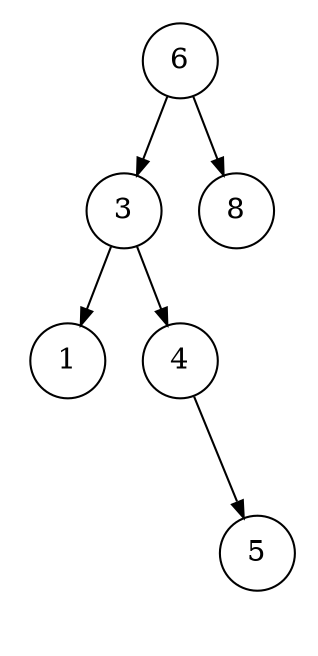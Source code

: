 digraph G {
graph [dpi=300] [ordering="out"];
margin=0.1;
node [shape=circle];
edge [arrowsize=0.8];
4 -> NULL [style=invis];
4 -> 5;
NULL [style=invis];
{rank=same; NULL 5}
3 -> 1;
3 -> 4;
{rank=same; 1 4}
6 -> 3;
6 -> 8;
{rank=same; 3 8}
}